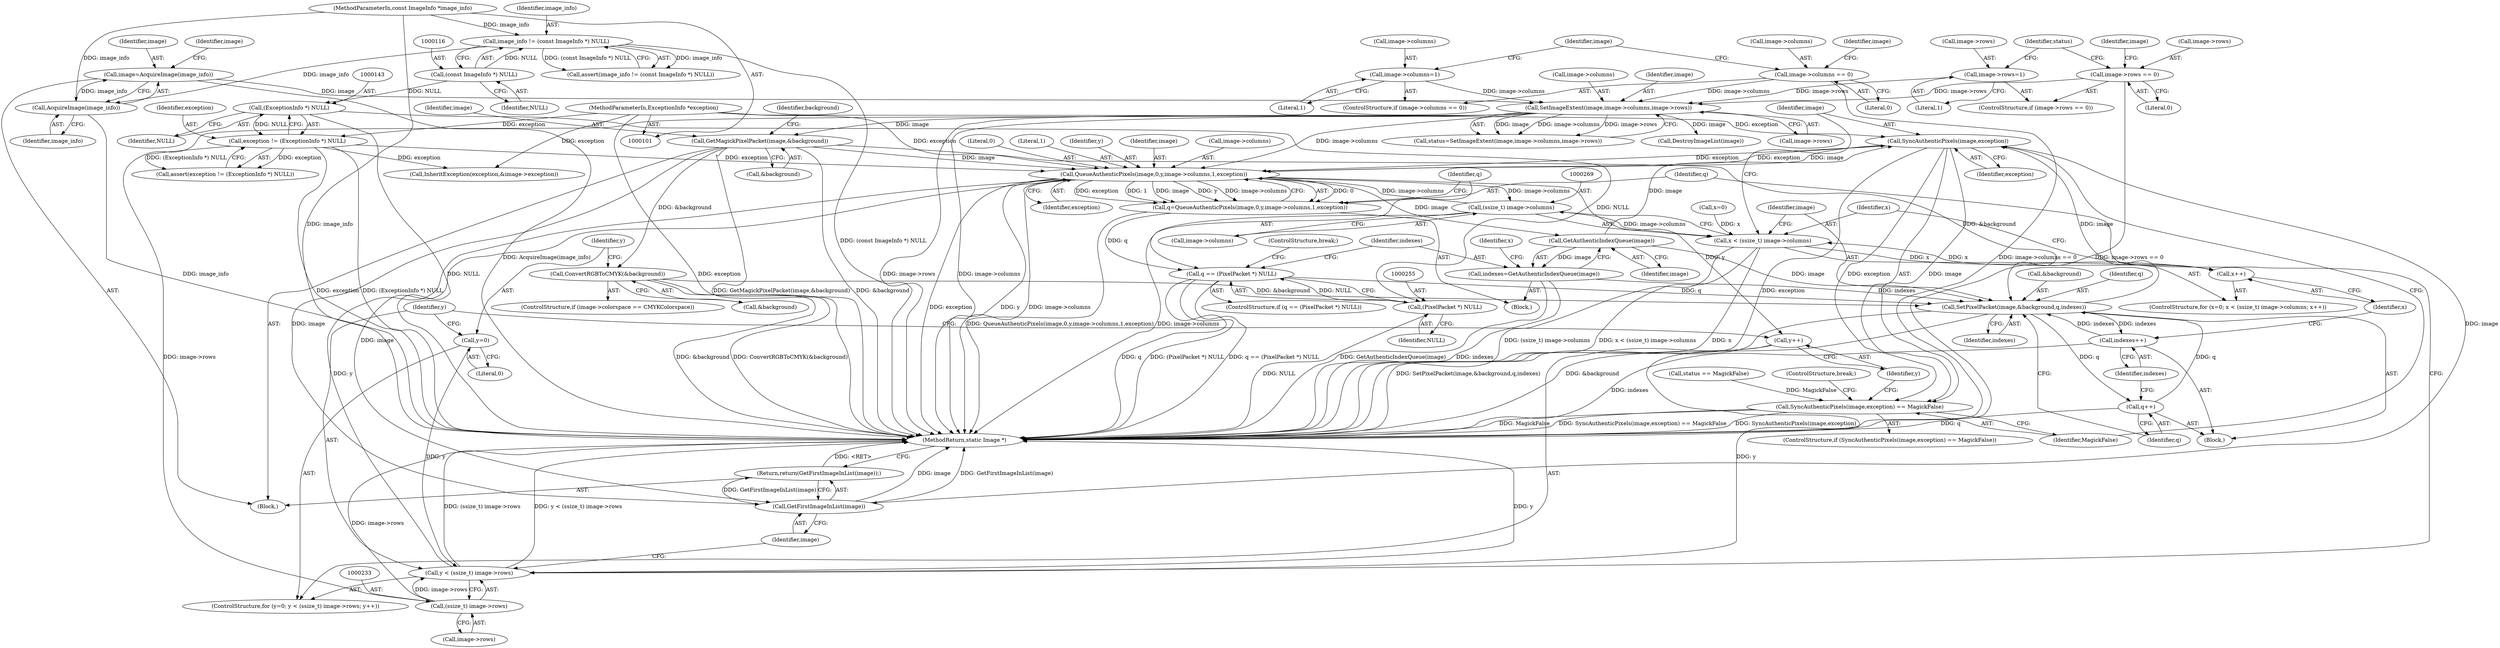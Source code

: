 digraph "0_ImageMagick_f6e9d0d9955e85bdd7540b251cd50d598dacc5e6_39@pointer" {
"1000288" [label="(Call,SyncAuthenticPixels(image,exception))"];
"1000276" [label="(Call,SetPixelPacket(image,&background,q,indexes))"];
"1000260" [label="(Call,GetAuthenticIndexQueue(image))"];
"1000242" [label="(Call,QueueAuthenticPixels(image,0,y,image->columns,1,exception))"];
"1000288" [label="(Call,SyncAuthenticPixels(image,exception))"];
"1000103" [label="(MethodParameterIn,ExceptionInfo *exception)"];
"1000206" [label="(Call,GetMagickPixelPacket(image,&background))"];
"1000179" [label="(Call,SetImageExtent(image,image->columns,image->rows))"];
"1000151" [label="(Call,image=AcquireImage(image_info))"];
"1000153" [label="(Call,AcquireImage(image_info))"];
"1000113" [label="(Call,image_info != (const ImageInfo *) NULL)"];
"1000102" [label="(MethodParameterIn,const ImageInfo *image_info)"];
"1000115" [label="(Call,(const ImageInfo *) NULL)"];
"1000156" [label="(Call,image->columns == 0)"];
"1000161" [label="(Call,image->columns=1)"];
"1000167" [label="(Call,image->rows == 0)"];
"1000172" [label="(Call,image->rows=1)"];
"1000230" [label="(Call,y < (ssize_t) image->rows)"];
"1000237" [label="(Call,y++)"];
"1000227" [label="(Call,y=0)"];
"1000232" [label="(Call,(ssize_t) image->rows)"];
"1000268" [label="(Call,(ssize_t) image->columns)"];
"1000140" [label="(Call,exception != (ExceptionInfo *) NULL)"];
"1000142" [label="(Call,(ExceptionInfo *) NULL)"];
"1000223" [label="(Call,ConvertRGBToCMYK(&background))"];
"1000252" [label="(Call,q == (PixelPacket *) NULL)"];
"1000240" [label="(Call,q=QueueAuthenticPixels(image,0,y,image->columns,1,exception))"];
"1000254" [label="(Call,(PixelPacket *) NULL)"];
"1000282" [label="(Call,q++)"];
"1000258" [label="(Call,indexes=GetAuthenticIndexQueue(image))"];
"1000284" [label="(Call,indexes++)"];
"1000287" [label="(Call,SyncAuthenticPixels(image,exception) == MagickFalse)"];
"1000294" [label="(Call,GetFirstImageInList(image))"];
"1000293" [label="(Return,return(GetFirstImageInList(image));)"];
"1000266" [label="(Call,x < (ssize_t) image->columns)"];
"1000273" [label="(Call,x++)"];
"1000232" [label="(Call,(ssize_t) image->rows)"];
"1000230" [label="(Call,y < (ssize_t) image->rows)"];
"1000181" [label="(Call,image->columns)"];
"1000177" [label="(Call,status=SetImageExtent(image,image->columns,image->rows))"];
"1000139" [label="(Call,assert(exception != (ExceptionInfo *) NULL))"];
"1000115" [label="(Call,(const ImageInfo *) NULL)"];
"1000217" [label="(ControlStructure,if (image->colorspace == CMYKColorspace))"];
"1000113" [label="(Call,image_info != (const ImageInfo *) NULL)"];
"1000104" [label="(Block,)"];
"1000268" [label="(Call,(ssize_t) image->columns)"];
"1000206" [label="(Call,GetMagickPixelPacket(image,&background))"];
"1000264" [label="(Identifier,x)"];
"1000234" [label="(Call,image->rows)"];
"1000262" [label="(ControlStructure,for (x=0; x < (ssize_t) image->columns; x++))"];
"1000295" [label="(Identifier,image)"];
"1000157" [label="(Call,image->columns)"];
"1000259" [label="(Identifier,indexes)"];
"1000293" [label="(Return,return(GetFirstImageInList(image));)"];
"1000241" [label="(Identifier,q)"];
"1000253" [label="(Identifier,q)"];
"1000277" [label="(Identifier,image)"];
"1000158" [label="(Identifier,image)"];
"1000199" [label="(Call,DestroyImageList(image))"];
"1000286" [label="(ControlStructure,if (SyncAuthenticPixels(image,exception) == MagickFalse))"];
"1000239" [label="(Block,)"];
"1000238" [label="(Identifier,y)"];
"1000184" [label="(Call,image->rows)"];
"1000161" [label="(Call,image->columns=1)"];
"1000144" [label="(Identifier,NULL)"];
"1000178" [label="(Identifier,status)"];
"1000226" [label="(ControlStructure,for (y=0; y < (ssize_t) image->rows; y++))"];
"1000245" [label="(Identifier,y)"];
"1000243" [label="(Identifier,image)"];
"1000292" [label="(ControlStructure,break;)"];
"1000294" [label="(Call,GetFirstImageInList(image))"];
"1000228" [label="(Identifier,y)"];
"1000258" [label="(Call,indexes=GetAuthenticIndexQueue(image))"];
"1000251" [label="(ControlStructure,if (q == (PixelPacket *) NULL))"];
"1000160" [label="(Literal,0)"];
"1000166" [label="(ControlStructure,if (image->rows == 0))"];
"1000174" [label="(Identifier,image)"];
"1000153" [label="(Call,AcquireImage(image_info))"];
"1000167" [label="(Call,image->rows == 0)"];
"1000223" [label="(Call,ConvertRGBToCMYK(&background))"];
"1000240" [label="(Call,q=QueueAuthenticPixels(image,0,y,image->columns,1,exception))"];
"1000242" [label="(Call,QueueAuthenticPixels(image,0,y,image->columns,1,exception))"];
"1000102" [label="(MethodParameterIn,const ImageInfo *image_info)"];
"1000168" [label="(Call,image->rows)"];
"1000288" [label="(Call,SyncAuthenticPixels(image,exception))"];
"1000188" [label="(Call,status == MagickFalse)"];
"1000291" [label="(Identifier,MagickFalse)"];
"1000180" [label="(Identifier,image)"];
"1000208" [label="(Call,&background)"];
"1000275" [label="(Block,)"];
"1000252" [label="(Call,q == (PixelPacket *) NULL)"];
"1000287" [label="(Call,SyncAuthenticPixels(image,exception) == MagickFalse)"];
"1000154" [label="(Identifier,image_info)"];
"1000112" [label="(Call,assert(image_info != (const ImageInfo *) NULL))"];
"1000267" [label="(Identifier,x)"];
"1000263" [label="(Call,x=0)"];
"1000155" [label="(ControlStructure,if (image->columns == 0))"];
"1000283" [label="(Identifier,q)"];
"1000281" [label="(Identifier,indexes)"];
"1000162" [label="(Call,image->columns)"];
"1000261" [label="(Identifier,image)"];
"1000276" [label="(Call,SetPixelPacket(image,&background,q,indexes))"];
"1000212" [label="(Identifier,background)"];
"1000117" [label="(Identifier,NULL)"];
"1000152" [label="(Identifier,image)"];
"1000273" [label="(Call,x++)"];
"1000140" [label="(Call,exception != (ExceptionInfo *) NULL)"];
"1000192" [label="(Call,InheritException(exception,&image->exception))"];
"1000296" [label="(MethodReturn,static Image *)"];
"1000179" [label="(Call,SetImageExtent(image,image->columns,image->rows))"];
"1000169" [label="(Identifier,image)"];
"1000290" [label="(Identifier,exception)"];
"1000207" [label="(Identifier,image)"];
"1000103" [label="(MethodParameterIn,ExceptionInfo *exception)"];
"1000278" [label="(Call,&background)"];
"1000250" [label="(Identifier,exception)"];
"1000280" [label="(Identifier,q)"];
"1000227" [label="(Call,y=0)"];
"1000260" [label="(Call,GetAuthenticIndexQueue(image))"];
"1000224" [label="(Call,&background)"];
"1000114" [label="(Identifier,image_info)"];
"1000256" [label="(Identifier,NULL)"];
"1000171" [label="(Literal,0)"];
"1000237" [label="(Call,y++)"];
"1000156" [label="(Call,image->columns == 0)"];
"1000270" [label="(Call,image->columns)"];
"1000173" [label="(Call,image->rows)"];
"1000172" [label="(Call,image->rows=1)"];
"1000246" [label="(Call,image->columns)"];
"1000141" [label="(Identifier,exception)"];
"1000163" [label="(Identifier,image)"];
"1000244" [label="(Literal,0)"];
"1000257" [label="(ControlStructure,break;)"];
"1000176" [label="(Literal,1)"];
"1000284" [label="(Call,indexes++)"];
"1000231" [label="(Identifier,y)"];
"1000151" [label="(Call,image=AcquireImage(image_info))"];
"1000266" [label="(Call,x < (ssize_t) image->columns)"];
"1000142" [label="(Call,(ExceptionInfo *) NULL)"];
"1000249" [label="(Literal,1)"];
"1000229" [label="(Literal,0)"];
"1000285" [label="(Identifier,indexes)"];
"1000165" [label="(Literal,1)"];
"1000289" [label="(Identifier,image)"];
"1000254" [label="(Call,(PixelPacket *) NULL)"];
"1000274" [label="(Identifier,x)"];
"1000282" [label="(Call,q++)"];
"1000288" -> "1000287"  [label="AST: "];
"1000288" -> "1000290"  [label="CFG: "];
"1000289" -> "1000288"  [label="AST: "];
"1000290" -> "1000288"  [label="AST: "];
"1000291" -> "1000288"  [label="CFG: "];
"1000288" -> "1000296"  [label="DDG: exception"];
"1000288" -> "1000242"  [label="DDG: image"];
"1000288" -> "1000242"  [label="DDG: exception"];
"1000288" -> "1000287"  [label="DDG: image"];
"1000288" -> "1000287"  [label="DDG: exception"];
"1000276" -> "1000288"  [label="DDG: image"];
"1000260" -> "1000288"  [label="DDG: image"];
"1000242" -> "1000288"  [label="DDG: exception"];
"1000103" -> "1000288"  [label="DDG: exception"];
"1000288" -> "1000294"  [label="DDG: image"];
"1000276" -> "1000275"  [label="AST: "];
"1000276" -> "1000281"  [label="CFG: "];
"1000277" -> "1000276"  [label="AST: "];
"1000278" -> "1000276"  [label="AST: "];
"1000280" -> "1000276"  [label="AST: "];
"1000281" -> "1000276"  [label="AST: "];
"1000283" -> "1000276"  [label="CFG: "];
"1000276" -> "1000296"  [label="DDG: &background"];
"1000276" -> "1000296"  [label="DDG: SetPixelPacket(image,&background,q,indexes)"];
"1000260" -> "1000276"  [label="DDG: image"];
"1000206" -> "1000276"  [label="DDG: &background"];
"1000223" -> "1000276"  [label="DDG: &background"];
"1000252" -> "1000276"  [label="DDG: q"];
"1000282" -> "1000276"  [label="DDG: q"];
"1000258" -> "1000276"  [label="DDG: indexes"];
"1000284" -> "1000276"  [label="DDG: indexes"];
"1000276" -> "1000282"  [label="DDG: q"];
"1000276" -> "1000284"  [label="DDG: indexes"];
"1000260" -> "1000258"  [label="AST: "];
"1000260" -> "1000261"  [label="CFG: "];
"1000261" -> "1000260"  [label="AST: "];
"1000258" -> "1000260"  [label="CFG: "];
"1000260" -> "1000258"  [label="DDG: image"];
"1000242" -> "1000260"  [label="DDG: image"];
"1000242" -> "1000240"  [label="AST: "];
"1000242" -> "1000250"  [label="CFG: "];
"1000243" -> "1000242"  [label="AST: "];
"1000244" -> "1000242"  [label="AST: "];
"1000245" -> "1000242"  [label="AST: "];
"1000246" -> "1000242"  [label="AST: "];
"1000249" -> "1000242"  [label="AST: "];
"1000250" -> "1000242"  [label="AST: "];
"1000240" -> "1000242"  [label="CFG: "];
"1000242" -> "1000296"  [label="DDG: exception"];
"1000242" -> "1000296"  [label="DDG: y"];
"1000242" -> "1000296"  [label="DDG: image->columns"];
"1000242" -> "1000237"  [label="DDG: y"];
"1000242" -> "1000240"  [label="DDG: 0"];
"1000242" -> "1000240"  [label="DDG: exception"];
"1000242" -> "1000240"  [label="DDG: 1"];
"1000242" -> "1000240"  [label="DDG: image"];
"1000242" -> "1000240"  [label="DDG: y"];
"1000242" -> "1000240"  [label="DDG: image->columns"];
"1000206" -> "1000242"  [label="DDG: image"];
"1000230" -> "1000242"  [label="DDG: y"];
"1000179" -> "1000242"  [label="DDG: image->columns"];
"1000268" -> "1000242"  [label="DDG: image->columns"];
"1000140" -> "1000242"  [label="DDG: exception"];
"1000103" -> "1000242"  [label="DDG: exception"];
"1000242" -> "1000268"  [label="DDG: image->columns"];
"1000242" -> "1000294"  [label="DDG: image"];
"1000103" -> "1000101"  [label="AST: "];
"1000103" -> "1000296"  [label="DDG: exception"];
"1000103" -> "1000140"  [label="DDG: exception"];
"1000103" -> "1000192"  [label="DDG: exception"];
"1000206" -> "1000104"  [label="AST: "];
"1000206" -> "1000208"  [label="CFG: "];
"1000207" -> "1000206"  [label="AST: "];
"1000208" -> "1000206"  [label="AST: "];
"1000212" -> "1000206"  [label="CFG: "];
"1000206" -> "1000296"  [label="DDG: GetMagickPixelPacket(image,&background)"];
"1000206" -> "1000296"  [label="DDG: &background"];
"1000179" -> "1000206"  [label="DDG: image"];
"1000206" -> "1000223"  [label="DDG: &background"];
"1000206" -> "1000294"  [label="DDG: image"];
"1000179" -> "1000177"  [label="AST: "];
"1000179" -> "1000184"  [label="CFG: "];
"1000180" -> "1000179"  [label="AST: "];
"1000181" -> "1000179"  [label="AST: "];
"1000184" -> "1000179"  [label="AST: "];
"1000177" -> "1000179"  [label="CFG: "];
"1000179" -> "1000296"  [label="DDG: image->columns"];
"1000179" -> "1000296"  [label="DDG: image->rows"];
"1000179" -> "1000177"  [label="DDG: image"];
"1000179" -> "1000177"  [label="DDG: image->columns"];
"1000179" -> "1000177"  [label="DDG: image->rows"];
"1000151" -> "1000179"  [label="DDG: image"];
"1000156" -> "1000179"  [label="DDG: image->columns"];
"1000161" -> "1000179"  [label="DDG: image->columns"];
"1000167" -> "1000179"  [label="DDG: image->rows"];
"1000172" -> "1000179"  [label="DDG: image->rows"];
"1000179" -> "1000199"  [label="DDG: image"];
"1000179" -> "1000232"  [label="DDG: image->rows"];
"1000151" -> "1000104"  [label="AST: "];
"1000151" -> "1000153"  [label="CFG: "];
"1000152" -> "1000151"  [label="AST: "];
"1000153" -> "1000151"  [label="AST: "];
"1000158" -> "1000151"  [label="CFG: "];
"1000151" -> "1000296"  [label="DDG: AcquireImage(image_info)"];
"1000153" -> "1000151"  [label="DDG: image_info"];
"1000153" -> "1000154"  [label="CFG: "];
"1000154" -> "1000153"  [label="AST: "];
"1000153" -> "1000296"  [label="DDG: image_info"];
"1000113" -> "1000153"  [label="DDG: image_info"];
"1000102" -> "1000153"  [label="DDG: image_info"];
"1000113" -> "1000112"  [label="AST: "];
"1000113" -> "1000115"  [label="CFG: "];
"1000114" -> "1000113"  [label="AST: "];
"1000115" -> "1000113"  [label="AST: "];
"1000112" -> "1000113"  [label="CFG: "];
"1000113" -> "1000296"  [label="DDG: (const ImageInfo *) NULL"];
"1000113" -> "1000112"  [label="DDG: image_info"];
"1000113" -> "1000112"  [label="DDG: (const ImageInfo *) NULL"];
"1000102" -> "1000113"  [label="DDG: image_info"];
"1000115" -> "1000113"  [label="DDG: NULL"];
"1000102" -> "1000101"  [label="AST: "];
"1000102" -> "1000296"  [label="DDG: image_info"];
"1000115" -> "1000117"  [label="CFG: "];
"1000116" -> "1000115"  [label="AST: "];
"1000117" -> "1000115"  [label="AST: "];
"1000115" -> "1000142"  [label="DDG: NULL"];
"1000156" -> "1000155"  [label="AST: "];
"1000156" -> "1000160"  [label="CFG: "];
"1000157" -> "1000156"  [label="AST: "];
"1000160" -> "1000156"  [label="AST: "];
"1000163" -> "1000156"  [label="CFG: "];
"1000169" -> "1000156"  [label="CFG: "];
"1000156" -> "1000296"  [label="DDG: image->columns == 0"];
"1000161" -> "1000155"  [label="AST: "];
"1000161" -> "1000165"  [label="CFG: "];
"1000162" -> "1000161"  [label="AST: "];
"1000165" -> "1000161"  [label="AST: "];
"1000169" -> "1000161"  [label="CFG: "];
"1000167" -> "1000166"  [label="AST: "];
"1000167" -> "1000171"  [label="CFG: "];
"1000168" -> "1000167"  [label="AST: "];
"1000171" -> "1000167"  [label="AST: "];
"1000174" -> "1000167"  [label="CFG: "];
"1000178" -> "1000167"  [label="CFG: "];
"1000167" -> "1000296"  [label="DDG: image->rows == 0"];
"1000172" -> "1000166"  [label="AST: "];
"1000172" -> "1000176"  [label="CFG: "];
"1000173" -> "1000172"  [label="AST: "];
"1000176" -> "1000172"  [label="AST: "];
"1000178" -> "1000172"  [label="CFG: "];
"1000230" -> "1000226"  [label="AST: "];
"1000230" -> "1000232"  [label="CFG: "];
"1000231" -> "1000230"  [label="AST: "];
"1000232" -> "1000230"  [label="AST: "];
"1000241" -> "1000230"  [label="CFG: "];
"1000295" -> "1000230"  [label="CFG: "];
"1000230" -> "1000296"  [label="DDG: y"];
"1000230" -> "1000296"  [label="DDG: (ssize_t) image->rows"];
"1000230" -> "1000296"  [label="DDG: y < (ssize_t) image->rows"];
"1000237" -> "1000230"  [label="DDG: y"];
"1000227" -> "1000230"  [label="DDG: y"];
"1000232" -> "1000230"  [label="DDG: image->rows"];
"1000237" -> "1000226"  [label="AST: "];
"1000237" -> "1000238"  [label="CFG: "];
"1000238" -> "1000237"  [label="AST: "];
"1000231" -> "1000237"  [label="CFG: "];
"1000227" -> "1000226"  [label="AST: "];
"1000227" -> "1000229"  [label="CFG: "];
"1000228" -> "1000227"  [label="AST: "];
"1000229" -> "1000227"  [label="AST: "];
"1000231" -> "1000227"  [label="CFG: "];
"1000232" -> "1000234"  [label="CFG: "];
"1000233" -> "1000232"  [label="AST: "];
"1000234" -> "1000232"  [label="AST: "];
"1000232" -> "1000296"  [label="DDG: image->rows"];
"1000268" -> "1000266"  [label="AST: "];
"1000268" -> "1000270"  [label="CFG: "];
"1000269" -> "1000268"  [label="AST: "];
"1000270" -> "1000268"  [label="AST: "];
"1000266" -> "1000268"  [label="CFG: "];
"1000268" -> "1000296"  [label="DDG: image->columns"];
"1000268" -> "1000266"  [label="DDG: image->columns"];
"1000140" -> "1000139"  [label="AST: "];
"1000140" -> "1000142"  [label="CFG: "];
"1000141" -> "1000140"  [label="AST: "];
"1000142" -> "1000140"  [label="AST: "];
"1000139" -> "1000140"  [label="CFG: "];
"1000140" -> "1000296"  [label="DDG: (ExceptionInfo *) NULL"];
"1000140" -> "1000296"  [label="DDG: exception"];
"1000140" -> "1000139"  [label="DDG: exception"];
"1000140" -> "1000139"  [label="DDG: (ExceptionInfo *) NULL"];
"1000142" -> "1000140"  [label="DDG: NULL"];
"1000140" -> "1000192"  [label="DDG: exception"];
"1000142" -> "1000144"  [label="CFG: "];
"1000143" -> "1000142"  [label="AST: "];
"1000144" -> "1000142"  [label="AST: "];
"1000142" -> "1000296"  [label="DDG: NULL"];
"1000142" -> "1000254"  [label="DDG: NULL"];
"1000223" -> "1000217"  [label="AST: "];
"1000223" -> "1000224"  [label="CFG: "];
"1000224" -> "1000223"  [label="AST: "];
"1000228" -> "1000223"  [label="CFG: "];
"1000223" -> "1000296"  [label="DDG: ConvertRGBToCMYK(&background)"];
"1000223" -> "1000296"  [label="DDG: &background"];
"1000252" -> "1000251"  [label="AST: "];
"1000252" -> "1000254"  [label="CFG: "];
"1000253" -> "1000252"  [label="AST: "];
"1000254" -> "1000252"  [label="AST: "];
"1000257" -> "1000252"  [label="CFG: "];
"1000259" -> "1000252"  [label="CFG: "];
"1000252" -> "1000296"  [label="DDG: q"];
"1000252" -> "1000296"  [label="DDG: (PixelPacket *) NULL"];
"1000252" -> "1000296"  [label="DDG: q == (PixelPacket *) NULL"];
"1000240" -> "1000252"  [label="DDG: q"];
"1000254" -> "1000252"  [label="DDG: NULL"];
"1000240" -> "1000239"  [label="AST: "];
"1000241" -> "1000240"  [label="AST: "];
"1000253" -> "1000240"  [label="CFG: "];
"1000240" -> "1000296"  [label="DDG: QueueAuthenticPixels(image,0,y,image->columns,1,exception)"];
"1000254" -> "1000256"  [label="CFG: "];
"1000255" -> "1000254"  [label="AST: "];
"1000256" -> "1000254"  [label="AST: "];
"1000254" -> "1000296"  [label="DDG: NULL"];
"1000282" -> "1000275"  [label="AST: "];
"1000282" -> "1000283"  [label="CFG: "];
"1000283" -> "1000282"  [label="AST: "];
"1000285" -> "1000282"  [label="CFG: "];
"1000282" -> "1000296"  [label="DDG: q"];
"1000258" -> "1000239"  [label="AST: "];
"1000259" -> "1000258"  [label="AST: "];
"1000264" -> "1000258"  [label="CFG: "];
"1000258" -> "1000296"  [label="DDG: indexes"];
"1000258" -> "1000296"  [label="DDG: GetAuthenticIndexQueue(image)"];
"1000284" -> "1000275"  [label="AST: "];
"1000284" -> "1000285"  [label="CFG: "];
"1000285" -> "1000284"  [label="AST: "];
"1000274" -> "1000284"  [label="CFG: "];
"1000284" -> "1000296"  [label="DDG: indexes"];
"1000287" -> "1000286"  [label="AST: "];
"1000287" -> "1000291"  [label="CFG: "];
"1000291" -> "1000287"  [label="AST: "];
"1000292" -> "1000287"  [label="CFG: "];
"1000238" -> "1000287"  [label="CFG: "];
"1000287" -> "1000296"  [label="DDG: MagickFalse"];
"1000287" -> "1000296"  [label="DDG: SyncAuthenticPixels(image,exception) == MagickFalse"];
"1000287" -> "1000296"  [label="DDG: SyncAuthenticPixels(image,exception)"];
"1000188" -> "1000287"  [label="DDG: MagickFalse"];
"1000294" -> "1000293"  [label="AST: "];
"1000294" -> "1000295"  [label="CFG: "];
"1000295" -> "1000294"  [label="AST: "];
"1000293" -> "1000294"  [label="CFG: "];
"1000294" -> "1000296"  [label="DDG: GetFirstImageInList(image)"];
"1000294" -> "1000296"  [label="DDG: image"];
"1000294" -> "1000293"  [label="DDG: GetFirstImageInList(image)"];
"1000293" -> "1000104"  [label="AST: "];
"1000296" -> "1000293"  [label="CFG: "];
"1000293" -> "1000296"  [label="DDG: <RET>"];
"1000266" -> "1000262"  [label="AST: "];
"1000267" -> "1000266"  [label="AST: "];
"1000277" -> "1000266"  [label="CFG: "];
"1000289" -> "1000266"  [label="CFG: "];
"1000266" -> "1000296"  [label="DDG: (ssize_t) image->columns"];
"1000266" -> "1000296"  [label="DDG: x"];
"1000266" -> "1000296"  [label="DDG: x < (ssize_t) image->columns"];
"1000263" -> "1000266"  [label="DDG: x"];
"1000273" -> "1000266"  [label="DDG: x"];
"1000266" -> "1000273"  [label="DDG: x"];
"1000273" -> "1000262"  [label="AST: "];
"1000273" -> "1000274"  [label="CFG: "];
"1000274" -> "1000273"  [label="AST: "];
"1000267" -> "1000273"  [label="CFG: "];
}
